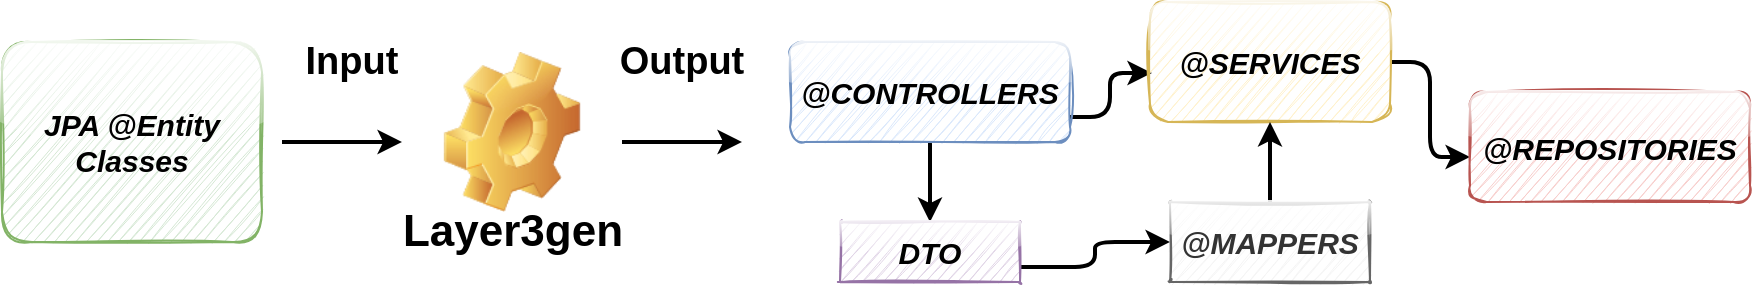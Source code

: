 <mxfile version="13.8.8" type="device"><diagram id="PODdKzOaVaVDoo3P5bvS" name="Page-1"><mxGraphModel dx="1422" dy="1838" grid="1" gridSize="10" guides="1" tooltips="1" connect="1" arrows="1" fold="1" page="1" pageScale="1" pageWidth="827" pageHeight="1169" math="0" shadow="0"><root><mxCell id="0"/><mxCell id="1" parent="0"/><mxCell id="CJUY79GnZQcI9cDVZfPI-13" style="edgeStyle=orthogonalEdgeStyle;rounded=1;orthogonalLoop=1;jettySize=auto;html=1;fontSize=19;strokeWidth=2;fillColor=#dae8fc;" parent="1" edge="1"><mxGeometry relative="1" as="geometry"><mxPoint x="220" y="-470" as="targetPoint"/><mxPoint x="160" y="-470" as="sourcePoint"/></mxGeometry></mxCell><mxCell id="CJUY79GnZQcI9cDVZfPI-5" value="JPA @Entity Classes" style="rounded=1;whiteSpace=wrap;html=1;fillColor=#d5e8d4;strokeColor=#82b366;glass=1;shadow=0;sketch=1;fontSize=15;fontStyle=3" parent="1" vertex="1"><mxGeometry x="20" y="-520" width="130" height="100" as="geometry"/></mxCell><mxCell id="CJUY79GnZQcI9cDVZfPI-52" style="edgeStyle=orthogonalEdgeStyle;rounded=1;orthogonalLoop=1;jettySize=auto;html=1;fontSize=19;fontColor=#000000;strokeWidth=2;fillColor=#dae8fc;" parent="1" edge="1"><mxGeometry relative="1" as="geometry"><mxPoint x="390" y="-470" as="targetPoint"/><mxPoint x="330" y="-470" as="sourcePoint"/></mxGeometry></mxCell><mxCell id="CJUY79GnZQcI9cDVZfPI-49" value="Input" style="text;html=1;strokeColor=none;fillColor=none;align=center;verticalAlign=middle;whiteSpace=wrap;rounded=0;shadow=0;glass=1;sketch=0;fontSize=19;fontStyle=1" parent="1" vertex="1"><mxGeometry x="175" y="-520" width="40" height="20" as="geometry"/></mxCell><mxCell id="CJUY79GnZQcI9cDVZfPI-53" value="Output" style="text;html=1;strokeColor=none;fillColor=none;align=center;verticalAlign=middle;whiteSpace=wrap;rounded=0;shadow=0;glass=1;sketch=0;fontSize=19;fontStyle=1" parent="1" vertex="1"><mxGeometry x="340" y="-520" width="40" height="20" as="geometry"/></mxCell><mxCell id="CJUY79GnZQcI9cDVZfPI-73" style="edgeStyle=orthogonalEdgeStyle;orthogonalLoop=1;jettySize=auto;html=1;exitX=0.5;exitY=1;exitDx=0;exitDy=0;entryX=0.5;entryY=0;entryDx=0;entryDy=0;fontSize=19;fontColor=#000000;curved=1;strokeWidth=2;fillColor=#dae8fc;" parent="1" source="CJUY79GnZQcI9cDVZfPI-68" target="CJUY79GnZQcI9cDVZfPI-71" edge="1"><mxGeometry relative="1" as="geometry"/></mxCell><mxCell id="CJUY79GnZQcI9cDVZfPI-74" style="edgeStyle=orthogonalEdgeStyle;rounded=1;orthogonalLoop=1;jettySize=auto;html=1;exitX=1;exitY=0.75;exitDx=0;exitDy=0;entryX=0.008;entryY=0.591;entryDx=0;entryDy=0;entryPerimeter=0;fontSize=19;fontColor=#000000;strokeWidth=2;fillColor=#dae8fc;" parent="1" source="CJUY79GnZQcI9cDVZfPI-68" target="CJUY79GnZQcI9cDVZfPI-69" edge="1"><mxGeometry relative="1" as="geometry"/></mxCell><mxCell id="CJUY79GnZQcI9cDVZfPI-68" value="@CONTROLLERS" style="rounded=1;whiteSpace=wrap;html=1;fillColor=#dae8fc;strokeColor=#6c8ebf;glass=1;shadow=0;sketch=1;fontSize=15;fontStyle=3" parent="1" vertex="1"><mxGeometry x="414" y="-520" width="140" height="50" as="geometry"/></mxCell><mxCell id="CJUY79GnZQcI9cDVZfPI-77" style="edgeStyle=orthogonalEdgeStyle;rounded=1;orthogonalLoop=1;jettySize=auto;html=1;exitX=1;exitY=0.5;exitDx=0;exitDy=0;entryX=0;entryY=0.591;entryDx=0;entryDy=0;entryPerimeter=0;fontSize=19;fontColor=#000000;strokeWidth=2;fillColor=#dae8fc;" parent="1" source="CJUY79GnZQcI9cDVZfPI-69" target="CJUY79GnZQcI9cDVZfPI-70" edge="1"><mxGeometry relative="1" as="geometry"/></mxCell><mxCell id="CJUY79GnZQcI9cDVZfPI-69" value="@SERVICES" style="rounded=1;whiteSpace=wrap;html=1;fillColor=#fff2cc;strokeColor=#d6b656;glass=1;shadow=0;sketch=1;fontSize=15;fontStyle=3" parent="1" vertex="1"><mxGeometry x="594" y="-540" width="120" height="60" as="geometry"/></mxCell><mxCell id="CJUY79GnZQcI9cDVZfPI-70" value="@REPOSITORIES" style="rounded=1;whiteSpace=wrap;html=1;fillColor=#f8cecc;strokeColor=#b85450;glass=1;shadow=0;sketch=1;fontSize=15;fontStyle=3" parent="1" vertex="1"><mxGeometry x="754" y="-495" width="140" height="55" as="geometry"/></mxCell><mxCell id="CJUY79GnZQcI9cDVZfPI-75" style="edgeStyle=orthogonalEdgeStyle;rounded=1;orthogonalLoop=1;jettySize=auto;html=1;exitX=1;exitY=0.75;exitDx=0;exitDy=0;entryX=0;entryY=0.5;entryDx=0;entryDy=0;fontSize=19;fontColor=#000000;strokeWidth=2;fillColor=#dae8fc;" parent="1" source="CJUY79GnZQcI9cDVZfPI-71" target="CJUY79GnZQcI9cDVZfPI-72" edge="1"><mxGeometry relative="1" as="geometry"/></mxCell><mxCell id="CJUY79GnZQcI9cDVZfPI-71" value="DTO" style="rounded=1;whiteSpace=wrap;html=1;fillColor=#e1d5e7;strokeColor=#9673a6;glass=1;shadow=0;sketch=1;fontSize=15;fontStyle=3;arcSize=0;" parent="1" vertex="1"><mxGeometry x="439" y="-430" width="90" height="30" as="geometry"/></mxCell><mxCell id="CJUY79GnZQcI9cDVZfPI-76" style="edgeStyle=orthogonalEdgeStyle;orthogonalLoop=1;jettySize=auto;html=1;exitX=0.5;exitY=0;exitDx=0;exitDy=0;entryX=0.5;entryY=1;entryDx=0;entryDy=0;fontSize=19;fontColor=#000000;curved=1;strokeWidth=2;fillColor=#dae8fc;" parent="1" source="CJUY79GnZQcI9cDVZfPI-72" target="CJUY79GnZQcI9cDVZfPI-69" edge="1"><mxGeometry relative="1" as="geometry"/></mxCell><mxCell id="CJUY79GnZQcI9cDVZfPI-72" value="@MAPPERS" style="rounded=1;whiteSpace=wrap;html=1;fillColor=#f5f5f5;strokeColor=#666666;glass=1;shadow=0;sketch=1;fontSize=15;fontStyle=3;arcSize=0;fontColor=#333333;" parent="1" vertex="1"><mxGeometry x="604" y="-440" width="100" height="40" as="geometry"/></mxCell><mxCell id="CJUY79GnZQcI9cDVZfPI-8" value="" style="image;html=1;image=img/lib/clip_art/general/Gear_128x128.png" parent="1" vertex="1"><mxGeometry x="235" y="-515" width="80" height="80" as="geometry"/></mxCell><mxCell id="CJUY79GnZQcI9cDVZfPI-54" value="Layer3gen" style="text;html=1;align=center;verticalAlign=middle;resizable=0;points=[];autosize=1;fontSize=22;fontStyle=1" parent="1" vertex="1"><mxGeometry x="210" y="-440" width="130" height="30" as="geometry"/></mxCell></root></mxGraphModel></diagram></mxfile>